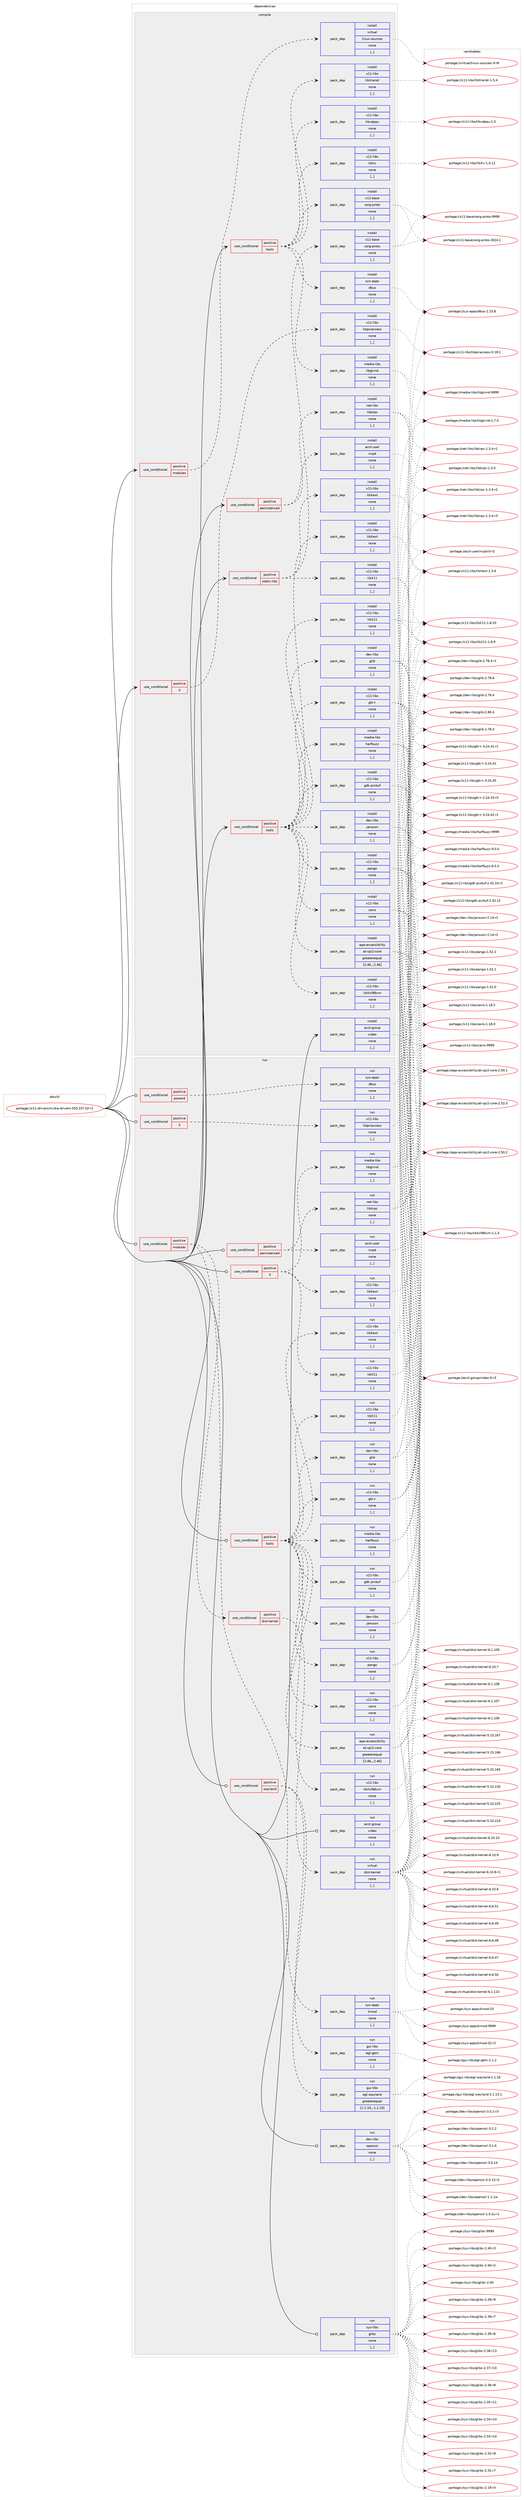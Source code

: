 digraph prolog {

# *************
# Graph options
# *************

newrank=true;
concentrate=true;
compound=true;
graph [rankdir=LR,fontname=Helvetica,fontsize=10,ranksep=1.5];#, ranksep=2.5, nodesep=0.2];
edge  [arrowhead=vee];
node  [fontname=Helvetica,fontsize=10];

# **********
# The ebuild
# **********

subgraph cluster_leftcol {
color=gray;
label=<<i>ebuild</i>>;
id [label="portage://x11-drivers/nvidia-drivers-550.107.02-r1", color=red, width=4, href="../x11-drivers/nvidia-drivers-550.107.02-r1.svg"];
}

# ****************
# The dependencies
# ****************

subgraph cluster_midcol {
color=gray;
label=<<i>dependencies</i>>;
subgraph cluster_compile {
fillcolor="#eeeeee";
style=filled;
label=<<i>compile</i>>;
subgraph cond256005 {
dependency968261 [label=<<TABLE BORDER="0" CELLBORDER="1" CELLSPACING="0" CELLPADDING="4"><TR><TD ROWSPAN="3" CELLPADDING="10">use_conditional</TD></TR><TR><TD>positive</TD></TR><TR><TD>X</TD></TR></TABLE>>, shape=none, color=red];
subgraph pack705137 {
dependency968262 [label=<<TABLE BORDER="0" CELLBORDER="1" CELLSPACING="0" CELLPADDING="4" WIDTH="220"><TR><TD ROWSPAN="6" CELLPADDING="30">pack_dep</TD></TR><TR><TD WIDTH="110">install</TD></TR><TR><TD>x11-libs</TD></TR><TR><TD>libpciaccess</TD></TR><TR><TD>none</TD></TR><TR><TD>[,,]</TD></TR></TABLE>>, shape=none, color=blue];
}
dependency968261:e -> dependency968262:w [weight=20,style="dashed",arrowhead="vee"];
}
id:e -> dependency968261:w [weight=20,style="solid",arrowhead="vee"];
subgraph cond256006 {
dependency968263 [label=<<TABLE BORDER="0" CELLBORDER="1" CELLSPACING="0" CELLPADDING="4"><TR><TD ROWSPAN="3" CELLPADDING="10">use_conditional</TD></TR><TR><TD>positive</TD></TR><TR><TD>modules</TD></TR></TABLE>>, shape=none, color=red];
subgraph pack705138 {
dependency968264 [label=<<TABLE BORDER="0" CELLBORDER="1" CELLSPACING="0" CELLPADDING="4" WIDTH="220"><TR><TD ROWSPAN="6" CELLPADDING="30">pack_dep</TD></TR><TR><TD WIDTH="110">install</TD></TR><TR><TD>virtual</TD></TR><TR><TD>linux-sources</TD></TR><TR><TD>none</TD></TR><TR><TD>[,,]</TD></TR></TABLE>>, shape=none, color=blue];
}
dependency968263:e -> dependency968264:w [weight=20,style="dashed",arrowhead="vee"];
}
id:e -> dependency968263:w [weight=20,style="solid",arrowhead="vee"];
subgraph cond256007 {
dependency968265 [label=<<TABLE BORDER="0" CELLBORDER="1" CELLSPACING="0" CELLPADDING="4"><TR><TD ROWSPAN="3" CELLPADDING="10">use_conditional</TD></TR><TR><TD>positive</TD></TR><TR><TD>persistenced</TD></TR></TABLE>>, shape=none, color=red];
subgraph pack705139 {
dependency968266 [label=<<TABLE BORDER="0" CELLBORDER="1" CELLSPACING="0" CELLPADDING="4" WIDTH="220"><TR><TD ROWSPAN="6" CELLPADDING="30">pack_dep</TD></TR><TR><TD WIDTH="110">install</TD></TR><TR><TD>acct-user</TD></TR><TR><TD>nvpd</TD></TR><TR><TD>none</TD></TR><TR><TD>[,,]</TD></TR></TABLE>>, shape=none, color=blue];
}
dependency968265:e -> dependency968266:w [weight=20,style="dashed",arrowhead="vee"];
subgraph pack705140 {
dependency968267 [label=<<TABLE BORDER="0" CELLBORDER="1" CELLSPACING="0" CELLPADDING="4" WIDTH="220"><TR><TD ROWSPAN="6" CELLPADDING="30">pack_dep</TD></TR><TR><TD WIDTH="110">install</TD></TR><TR><TD>net-libs</TD></TR><TR><TD>libtirpc</TD></TR><TR><TD>none</TD></TR><TR><TD>[,,]</TD></TR></TABLE>>, shape=none, color=blue];
}
dependency968265:e -> dependency968267:w [weight=20,style="dashed",arrowhead="vee"];
}
id:e -> dependency968265:w [weight=20,style="solid",arrowhead="vee"];
subgraph cond256008 {
dependency968268 [label=<<TABLE BORDER="0" CELLBORDER="1" CELLSPACING="0" CELLPADDING="4"><TR><TD ROWSPAN="3" CELLPADDING="10">use_conditional</TD></TR><TR><TD>positive</TD></TR><TR><TD>static-libs</TD></TR></TABLE>>, shape=none, color=red];
subgraph pack705141 {
dependency968269 [label=<<TABLE BORDER="0" CELLBORDER="1" CELLSPACING="0" CELLPADDING="4" WIDTH="220"><TR><TD ROWSPAN="6" CELLPADDING="30">pack_dep</TD></TR><TR><TD WIDTH="110">install</TD></TR><TR><TD>x11-base</TD></TR><TR><TD>xorg-proto</TD></TR><TR><TD>none</TD></TR><TR><TD>[,,]</TD></TR></TABLE>>, shape=none, color=blue];
}
dependency968268:e -> dependency968269:w [weight=20,style="dashed",arrowhead="vee"];
subgraph pack705142 {
dependency968270 [label=<<TABLE BORDER="0" CELLBORDER="1" CELLSPACING="0" CELLPADDING="4" WIDTH="220"><TR><TD ROWSPAN="6" CELLPADDING="30">pack_dep</TD></TR><TR><TD WIDTH="110">install</TD></TR><TR><TD>x11-libs</TD></TR><TR><TD>libX11</TD></TR><TR><TD>none</TD></TR><TR><TD>[,,]</TD></TR></TABLE>>, shape=none, color=blue];
}
dependency968268:e -> dependency968270:w [weight=20,style="dashed",arrowhead="vee"];
subgraph pack705143 {
dependency968271 [label=<<TABLE BORDER="0" CELLBORDER="1" CELLSPACING="0" CELLPADDING="4" WIDTH="220"><TR><TD ROWSPAN="6" CELLPADDING="30">pack_dep</TD></TR><TR><TD WIDTH="110">install</TD></TR><TR><TD>x11-libs</TD></TR><TR><TD>libXext</TD></TR><TR><TD>none</TD></TR><TR><TD>[,,]</TD></TR></TABLE>>, shape=none, color=blue];
}
dependency968268:e -> dependency968271:w [weight=20,style="dashed",arrowhead="vee"];
}
id:e -> dependency968268:w [weight=20,style="solid",arrowhead="vee"];
subgraph cond256009 {
dependency968272 [label=<<TABLE BORDER="0" CELLBORDER="1" CELLSPACING="0" CELLPADDING="4"><TR><TD ROWSPAN="3" CELLPADDING="10">use_conditional</TD></TR><TR><TD>positive</TD></TR><TR><TD>tools</TD></TR></TABLE>>, shape=none, color=red];
subgraph pack705144 {
dependency968273 [label=<<TABLE BORDER="0" CELLBORDER="1" CELLSPACING="0" CELLPADDING="4" WIDTH="220"><TR><TD ROWSPAN="6" CELLPADDING="30">pack_dep</TD></TR><TR><TD WIDTH="110">install</TD></TR><TR><TD>app-accessibility</TD></TR><TR><TD>at-spi2-core</TD></TR><TR><TD>greaterequal</TD></TR><TR><TD>[2.46,,,2.46]</TD></TR></TABLE>>, shape=none, color=blue];
}
dependency968272:e -> dependency968273:w [weight=20,style="dashed",arrowhead="vee"];
subgraph pack705145 {
dependency968274 [label=<<TABLE BORDER="0" CELLBORDER="1" CELLSPACING="0" CELLPADDING="4" WIDTH="220"><TR><TD ROWSPAN="6" CELLPADDING="30">pack_dep</TD></TR><TR><TD WIDTH="110">install</TD></TR><TR><TD>dev-libs</TD></TR><TR><TD>glib</TD></TR><TR><TD>none</TD></TR><TR><TD>[,,]</TD></TR></TABLE>>, shape=none, color=blue];
}
dependency968272:e -> dependency968274:w [weight=20,style="dashed",arrowhead="vee"];
subgraph pack705146 {
dependency968275 [label=<<TABLE BORDER="0" CELLBORDER="1" CELLSPACING="0" CELLPADDING="4" WIDTH="220"><TR><TD ROWSPAN="6" CELLPADDING="30">pack_dep</TD></TR><TR><TD WIDTH="110">install</TD></TR><TR><TD>dev-libs</TD></TR><TR><TD>jansson</TD></TR><TR><TD>none</TD></TR><TR><TD>[,,]</TD></TR></TABLE>>, shape=none, color=blue];
}
dependency968272:e -> dependency968275:w [weight=20,style="dashed",arrowhead="vee"];
subgraph pack705147 {
dependency968276 [label=<<TABLE BORDER="0" CELLBORDER="1" CELLSPACING="0" CELLPADDING="4" WIDTH="220"><TR><TD ROWSPAN="6" CELLPADDING="30">pack_dep</TD></TR><TR><TD WIDTH="110">install</TD></TR><TR><TD>media-libs</TD></TR><TR><TD>harfbuzz</TD></TR><TR><TD>none</TD></TR><TR><TD>[,,]</TD></TR></TABLE>>, shape=none, color=blue];
}
dependency968272:e -> dependency968276:w [weight=20,style="dashed",arrowhead="vee"];
subgraph pack705148 {
dependency968277 [label=<<TABLE BORDER="0" CELLBORDER="1" CELLSPACING="0" CELLPADDING="4" WIDTH="220"><TR><TD ROWSPAN="6" CELLPADDING="30">pack_dep</TD></TR><TR><TD WIDTH="110">install</TD></TR><TR><TD>x11-libs</TD></TR><TR><TD>cairo</TD></TR><TR><TD>none</TD></TR><TR><TD>[,,]</TD></TR></TABLE>>, shape=none, color=blue];
}
dependency968272:e -> dependency968277:w [weight=20,style="dashed",arrowhead="vee"];
subgraph pack705149 {
dependency968278 [label=<<TABLE BORDER="0" CELLBORDER="1" CELLSPACING="0" CELLPADDING="4" WIDTH="220"><TR><TD ROWSPAN="6" CELLPADDING="30">pack_dep</TD></TR><TR><TD WIDTH="110">install</TD></TR><TR><TD>x11-libs</TD></TR><TR><TD>gdk-pixbuf</TD></TR><TR><TD>none</TD></TR><TR><TD>[,,]</TD></TR></TABLE>>, shape=none, color=blue];
}
dependency968272:e -> dependency968278:w [weight=20,style="dashed",arrowhead="vee"];
subgraph pack705150 {
dependency968279 [label=<<TABLE BORDER="0" CELLBORDER="1" CELLSPACING="0" CELLPADDING="4" WIDTH="220"><TR><TD ROWSPAN="6" CELLPADDING="30">pack_dep</TD></TR><TR><TD WIDTH="110">install</TD></TR><TR><TD>x11-libs</TD></TR><TR><TD>gtk+</TD></TR><TR><TD>none</TD></TR><TR><TD>[,,]</TD></TR></TABLE>>, shape=none, color=blue];
}
dependency968272:e -> dependency968279:w [weight=20,style="dashed",arrowhead="vee"];
subgraph pack705151 {
dependency968280 [label=<<TABLE BORDER="0" CELLBORDER="1" CELLSPACING="0" CELLPADDING="4" WIDTH="220"><TR><TD ROWSPAN="6" CELLPADDING="30">pack_dep</TD></TR><TR><TD WIDTH="110">install</TD></TR><TR><TD>x11-libs</TD></TR><TR><TD>libX11</TD></TR><TR><TD>none</TD></TR><TR><TD>[,,]</TD></TR></TABLE>>, shape=none, color=blue];
}
dependency968272:e -> dependency968280:w [weight=20,style="dashed",arrowhead="vee"];
subgraph pack705152 {
dependency968281 [label=<<TABLE BORDER="0" CELLBORDER="1" CELLSPACING="0" CELLPADDING="4" WIDTH="220"><TR><TD ROWSPAN="6" CELLPADDING="30">pack_dep</TD></TR><TR><TD WIDTH="110">install</TD></TR><TR><TD>x11-libs</TD></TR><TR><TD>libXext</TD></TR><TR><TD>none</TD></TR><TR><TD>[,,]</TD></TR></TABLE>>, shape=none, color=blue];
}
dependency968272:e -> dependency968281:w [weight=20,style="dashed",arrowhead="vee"];
subgraph pack705153 {
dependency968282 [label=<<TABLE BORDER="0" CELLBORDER="1" CELLSPACING="0" CELLPADDING="4" WIDTH="220"><TR><TD ROWSPAN="6" CELLPADDING="30">pack_dep</TD></TR><TR><TD WIDTH="110">install</TD></TR><TR><TD>x11-libs</TD></TR><TR><TD>libXxf86vm</TD></TR><TR><TD>none</TD></TR><TR><TD>[,,]</TD></TR></TABLE>>, shape=none, color=blue];
}
dependency968272:e -> dependency968282:w [weight=20,style="dashed",arrowhead="vee"];
subgraph pack705154 {
dependency968283 [label=<<TABLE BORDER="0" CELLBORDER="1" CELLSPACING="0" CELLPADDING="4" WIDTH="220"><TR><TD ROWSPAN="6" CELLPADDING="30">pack_dep</TD></TR><TR><TD WIDTH="110">install</TD></TR><TR><TD>x11-libs</TD></TR><TR><TD>pango</TD></TR><TR><TD>none</TD></TR><TR><TD>[,,]</TD></TR></TABLE>>, shape=none, color=blue];
}
dependency968272:e -> dependency968283:w [weight=20,style="dashed",arrowhead="vee"];
}
id:e -> dependency968272:w [weight=20,style="solid",arrowhead="vee"];
subgraph cond256010 {
dependency968284 [label=<<TABLE BORDER="0" CELLBORDER="1" CELLSPACING="0" CELLPADDING="4"><TR><TD ROWSPAN="3" CELLPADDING="10">use_conditional</TD></TR><TR><TD>positive</TD></TR><TR><TD>tools</TD></TR></TABLE>>, shape=none, color=red];
subgraph pack705155 {
dependency968285 [label=<<TABLE BORDER="0" CELLBORDER="1" CELLSPACING="0" CELLPADDING="4" WIDTH="220"><TR><TD ROWSPAN="6" CELLPADDING="30">pack_dep</TD></TR><TR><TD WIDTH="110">install</TD></TR><TR><TD>media-libs</TD></TR><TR><TD>libglvnd</TD></TR><TR><TD>none</TD></TR><TR><TD>[,,]</TD></TR></TABLE>>, shape=none, color=blue];
}
dependency968284:e -> dependency968285:w [weight=20,style="dashed",arrowhead="vee"];
subgraph pack705156 {
dependency968286 [label=<<TABLE BORDER="0" CELLBORDER="1" CELLSPACING="0" CELLPADDING="4" WIDTH="220"><TR><TD ROWSPAN="6" CELLPADDING="30">pack_dep</TD></TR><TR><TD WIDTH="110">install</TD></TR><TR><TD>sys-apps</TD></TR><TR><TD>dbus</TD></TR><TR><TD>none</TD></TR><TR><TD>[,,]</TD></TR></TABLE>>, shape=none, color=blue];
}
dependency968284:e -> dependency968286:w [weight=20,style="dashed",arrowhead="vee"];
subgraph pack705157 {
dependency968287 [label=<<TABLE BORDER="0" CELLBORDER="1" CELLSPACING="0" CELLPADDING="4" WIDTH="220"><TR><TD ROWSPAN="6" CELLPADDING="30">pack_dep</TD></TR><TR><TD WIDTH="110">install</TD></TR><TR><TD>x11-base</TD></TR><TR><TD>xorg-proto</TD></TR><TR><TD>none</TD></TR><TR><TD>[,,]</TD></TR></TABLE>>, shape=none, color=blue];
}
dependency968284:e -> dependency968287:w [weight=20,style="dashed",arrowhead="vee"];
subgraph pack705158 {
dependency968288 [label=<<TABLE BORDER="0" CELLBORDER="1" CELLSPACING="0" CELLPADDING="4" WIDTH="220"><TR><TD ROWSPAN="6" CELLPADDING="30">pack_dep</TD></TR><TR><TD WIDTH="110">install</TD></TR><TR><TD>x11-libs</TD></TR><TR><TD>libXrandr</TD></TR><TR><TD>none</TD></TR><TR><TD>[,,]</TD></TR></TABLE>>, shape=none, color=blue];
}
dependency968284:e -> dependency968288:w [weight=20,style="dashed",arrowhead="vee"];
subgraph pack705159 {
dependency968289 [label=<<TABLE BORDER="0" CELLBORDER="1" CELLSPACING="0" CELLPADDING="4" WIDTH="220"><TR><TD ROWSPAN="6" CELLPADDING="30">pack_dep</TD></TR><TR><TD WIDTH="110">install</TD></TR><TR><TD>x11-libs</TD></TR><TR><TD>libXv</TD></TR><TR><TD>none</TD></TR><TR><TD>[,,]</TD></TR></TABLE>>, shape=none, color=blue];
}
dependency968284:e -> dependency968289:w [weight=20,style="dashed",arrowhead="vee"];
subgraph pack705160 {
dependency968290 [label=<<TABLE BORDER="0" CELLBORDER="1" CELLSPACING="0" CELLPADDING="4" WIDTH="220"><TR><TD ROWSPAN="6" CELLPADDING="30">pack_dep</TD></TR><TR><TD WIDTH="110">install</TD></TR><TR><TD>x11-libs</TD></TR><TR><TD>libvdpau</TD></TR><TR><TD>none</TD></TR><TR><TD>[,,]</TD></TR></TABLE>>, shape=none, color=blue];
}
dependency968284:e -> dependency968290:w [weight=20,style="dashed",arrowhead="vee"];
}
id:e -> dependency968284:w [weight=20,style="solid",arrowhead="vee"];
subgraph pack705161 {
dependency968291 [label=<<TABLE BORDER="0" CELLBORDER="1" CELLSPACING="0" CELLPADDING="4" WIDTH="220"><TR><TD ROWSPAN="6" CELLPADDING="30">pack_dep</TD></TR><TR><TD WIDTH="110">install</TD></TR><TR><TD>acct-group</TD></TR><TR><TD>video</TD></TR><TR><TD>none</TD></TR><TR><TD>[,,]</TD></TR></TABLE>>, shape=none, color=blue];
}
id:e -> dependency968291:w [weight=20,style="solid",arrowhead="vee"];
}
subgraph cluster_compileandrun {
fillcolor="#eeeeee";
style=filled;
label=<<i>compile and run</i>>;
}
subgraph cluster_run {
fillcolor="#eeeeee";
style=filled;
label=<<i>run</i>>;
subgraph cond256011 {
dependency968292 [label=<<TABLE BORDER="0" CELLBORDER="1" CELLSPACING="0" CELLPADDING="4"><TR><TD ROWSPAN="3" CELLPADDING="10">use_conditional</TD></TR><TR><TD>positive</TD></TR><TR><TD>X</TD></TR></TABLE>>, shape=none, color=red];
subgraph pack705162 {
dependency968293 [label=<<TABLE BORDER="0" CELLBORDER="1" CELLSPACING="0" CELLPADDING="4" WIDTH="220"><TR><TD ROWSPAN="6" CELLPADDING="30">pack_dep</TD></TR><TR><TD WIDTH="110">run</TD></TR><TR><TD>media-libs</TD></TR><TR><TD>libglvnd</TD></TR><TR><TD>none</TD></TR><TR><TD>[,,]</TD></TR></TABLE>>, shape=none, color=blue];
}
dependency968292:e -> dependency968293:w [weight=20,style="dashed",arrowhead="vee"];
subgraph pack705163 {
dependency968294 [label=<<TABLE BORDER="0" CELLBORDER="1" CELLSPACING="0" CELLPADDING="4" WIDTH="220"><TR><TD ROWSPAN="6" CELLPADDING="30">pack_dep</TD></TR><TR><TD WIDTH="110">run</TD></TR><TR><TD>x11-libs</TD></TR><TR><TD>libX11</TD></TR><TR><TD>none</TD></TR><TR><TD>[,,]</TD></TR></TABLE>>, shape=none, color=blue];
}
dependency968292:e -> dependency968294:w [weight=20,style="dashed",arrowhead="vee"];
subgraph pack705164 {
dependency968295 [label=<<TABLE BORDER="0" CELLBORDER="1" CELLSPACING="0" CELLPADDING="4" WIDTH="220"><TR><TD ROWSPAN="6" CELLPADDING="30">pack_dep</TD></TR><TR><TD WIDTH="110">run</TD></TR><TR><TD>x11-libs</TD></TR><TR><TD>libXext</TD></TR><TR><TD>none</TD></TR><TR><TD>[,,]</TD></TR></TABLE>>, shape=none, color=blue];
}
dependency968292:e -> dependency968295:w [weight=20,style="dashed",arrowhead="vee"];
}
id:e -> dependency968292:w [weight=20,style="solid",arrowhead="odot"];
subgraph cond256012 {
dependency968296 [label=<<TABLE BORDER="0" CELLBORDER="1" CELLSPACING="0" CELLPADDING="4"><TR><TD ROWSPAN="3" CELLPADDING="10">use_conditional</TD></TR><TR><TD>positive</TD></TR><TR><TD>X</TD></TR></TABLE>>, shape=none, color=red];
subgraph pack705165 {
dependency968297 [label=<<TABLE BORDER="0" CELLBORDER="1" CELLSPACING="0" CELLPADDING="4" WIDTH="220"><TR><TD ROWSPAN="6" CELLPADDING="30">pack_dep</TD></TR><TR><TD WIDTH="110">run</TD></TR><TR><TD>x11-libs</TD></TR><TR><TD>libpciaccess</TD></TR><TR><TD>none</TD></TR><TR><TD>[,,]</TD></TR></TABLE>>, shape=none, color=blue];
}
dependency968296:e -> dependency968297:w [weight=20,style="dashed",arrowhead="vee"];
}
id:e -> dependency968296:w [weight=20,style="solid",arrowhead="odot"];
subgraph cond256013 {
dependency968298 [label=<<TABLE BORDER="0" CELLBORDER="1" CELLSPACING="0" CELLPADDING="4"><TR><TD ROWSPAN="3" CELLPADDING="10">use_conditional</TD></TR><TR><TD>positive</TD></TR><TR><TD>modules</TD></TR></TABLE>>, shape=none, color=red];
subgraph pack705166 {
dependency968299 [label=<<TABLE BORDER="0" CELLBORDER="1" CELLSPACING="0" CELLPADDING="4" WIDTH="220"><TR><TD ROWSPAN="6" CELLPADDING="30">pack_dep</TD></TR><TR><TD WIDTH="110">run</TD></TR><TR><TD>sys-apps</TD></TR><TR><TD>kmod</TD></TR><TR><TD>none</TD></TR><TR><TD>[,,]</TD></TR></TABLE>>, shape=none, color=blue];
}
dependency968298:e -> dependency968299:w [weight=20,style="dashed",arrowhead="vee"];
subgraph cond256014 {
dependency968300 [label=<<TABLE BORDER="0" CELLBORDER="1" CELLSPACING="0" CELLPADDING="4"><TR><TD ROWSPAN="3" CELLPADDING="10">use_conditional</TD></TR><TR><TD>positive</TD></TR><TR><TD>dist-kernel</TD></TR></TABLE>>, shape=none, color=red];
subgraph pack705167 {
dependency968301 [label=<<TABLE BORDER="0" CELLBORDER="1" CELLSPACING="0" CELLPADDING="4" WIDTH="220"><TR><TD ROWSPAN="6" CELLPADDING="30">pack_dep</TD></TR><TR><TD WIDTH="110">run</TD></TR><TR><TD>virtual</TD></TR><TR><TD>dist-kernel</TD></TR><TR><TD>none</TD></TR><TR><TD>[,,]</TD></TR></TABLE>>, shape=none, color=blue];
}
dependency968300:e -> dependency968301:w [weight=20,style="dashed",arrowhead="vee"];
}
dependency968298:e -> dependency968300:w [weight=20,style="dashed",arrowhead="vee"];
}
id:e -> dependency968298:w [weight=20,style="solid",arrowhead="odot"];
subgraph cond256015 {
dependency968302 [label=<<TABLE BORDER="0" CELLBORDER="1" CELLSPACING="0" CELLPADDING="4"><TR><TD ROWSPAN="3" CELLPADDING="10">use_conditional</TD></TR><TR><TD>positive</TD></TR><TR><TD>persistenced</TD></TR></TABLE>>, shape=none, color=red];
subgraph pack705168 {
dependency968303 [label=<<TABLE BORDER="0" CELLBORDER="1" CELLSPACING="0" CELLPADDING="4" WIDTH="220"><TR><TD ROWSPAN="6" CELLPADDING="30">pack_dep</TD></TR><TR><TD WIDTH="110">run</TD></TR><TR><TD>acct-user</TD></TR><TR><TD>nvpd</TD></TR><TR><TD>none</TD></TR><TR><TD>[,,]</TD></TR></TABLE>>, shape=none, color=blue];
}
dependency968302:e -> dependency968303:w [weight=20,style="dashed",arrowhead="vee"];
subgraph pack705169 {
dependency968304 [label=<<TABLE BORDER="0" CELLBORDER="1" CELLSPACING="0" CELLPADDING="4" WIDTH="220"><TR><TD ROWSPAN="6" CELLPADDING="30">pack_dep</TD></TR><TR><TD WIDTH="110">run</TD></TR><TR><TD>net-libs</TD></TR><TR><TD>libtirpc</TD></TR><TR><TD>none</TD></TR><TR><TD>[,,]</TD></TR></TABLE>>, shape=none, color=blue];
}
dependency968302:e -> dependency968304:w [weight=20,style="dashed",arrowhead="vee"];
}
id:e -> dependency968302:w [weight=20,style="solid",arrowhead="odot"];
subgraph cond256016 {
dependency968305 [label=<<TABLE BORDER="0" CELLBORDER="1" CELLSPACING="0" CELLPADDING="4"><TR><TD ROWSPAN="3" CELLPADDING="10">use_conditional</TD></TR><TR><TD>positive</TD></TR><TR><TD>powerd</TD></TR></TABLE>>, shape=none, color=red];
subgraph pack705170 {
dependency968306 [label=<<TABLE BORDER="0" CELLBORDER="1" CELLSPACING="0" CELLPADDING="4" WIDTH="220"><TR><TD ROWSPAN="6" CELLPADDING="30">pack_dep</TD></TR><TR><TD WIDTH="110">run</TD></TR><TR><TD>sys-apps</TD></TR><TR><TD>dbus</TD></TR><TR><TD>none</TD></TR><TR><TD>[,,]</TD></TR></TABLE>>, shape=none, color=blue];
}
dependency968305:e -> dependency968306:w [weight=20,style="dashed",arrowhead="vee"];
}
id:e -> dependency968305:w [weight=20,style="solid",arrowhead="odot"];
subgraph cond256017 {
dependency968307 [label=<<TABLE BORDER="0" CELLBORDER="1" CELLSPACING="0" CELLPADDING="4"><TR><TD ROWSPAN="3" CELLPADDING="10">use_conditional</TD></TR><TR><TD>positive</TD></TR><TR><TD>tools</TD></TR></TABLE>>, shape=none, color=red];
subgraph pack705171 {
dependency968308 [label=<<TABLE BORDER="0" CELLBORDER="1" CELLSPACING="0" CELLPADDING="4" WIDTH="220"><TR><TD ROWSPAN="6" CELLPADDING="30">pack_dep</TD></TR><TR><TD WIDTH="110">run</TD></TR><TR><TD>app-accessibility</TD></TR><TR><TD>at-spi2-core</TD></TR><TR><TD>greaterequal</TD></TR><TR><TD>[2.46,,,2.46]</TD></TR></TABLE>>, shape=none, color=blue];
}
dependency968307:e -> dependency968308:w [weight=20,style="dashed",arrowhead="vee"];
subgraph pack705172 {
dependency968309 [label=<<TABLE BORDER="0" CELLBORDER="1" CELLSPACING="0" CELLPADDING="4" WIDTH="220"><TR><TD ROWSPAN="6" CELLPADDING="30">pack_dep</TD></TR><TR><TD WIDTH="110">run</TD></TR><TR><TD>dev-libs</TD></TR><TR><TD>glib</TD></TR><TR><TD>none</TD></TR><TR><TD>[,,]</TD></TR></TABLE>>, shape=none, color=blue];
}
dependency968307:e -> dependency968309:w [weight=20,style="dashed",arrowhead="vee"];
subgraph pack705173 {
dependency968310 [label=<<TABLE BORDER="0" CELLBORDER="1" CELLSPACING="0" CELLPADDING="4" WIDTH="220"><TR><TD ROWSPAN="6" CELLPADDING="30">pack_dep</TD></TR><TR><TD WIDTH="110">run</TD></TR><TR><TD>dev-libs</TD></TR><TR><TD>jansson</TD></TR><TR><TD>none</TD></TR><TR><TD>[,,]</TD></TR></TABLE>>, shape=none, color=blue];
}
dependency968307:e -> dependency968310:w [weight=20,style="dashed",arrowhead="vee"];
subgraph pack705174 {
dependency968311 [label=<<TABLE BORDER="0" CELLBORDER="1" CELLSPACING="0" CELLPADDING="4" WIDTH="220"><TR><TD ROWSPAN="6" CELLPADDING="30">pack_dep</TD></TR><TR><TD WIDTH="110">run</TD></TR><TR><TD>media-libs</TD></TR><TR><TD>harfbuzz</TD></TR><TR><TD>none</TD></TR><TR><TD>[,,]</TD></TR></TABLE>>, shape=none, color=blue];
}
dependency968307:e -> dependency968311:w [weight=20,style="dashed",arrowhead="vee"];
subgraph pack705175 {
dependency968312 [label=<<TABLE BORDER="0" CELLBORDER="1" CELLSPACING="0" CELLPADDING="4" WIDTH="220"><TR><TD ROWSPAN="6" CELLPADDING="30">pack_dep</TD></TR><TR><TD WIDTH="110">run</TD></TR><TR><TD>x11-libs</TD></TR><TR><TD>cairo</TD></TR><TR><TD>none</TD></TR><TR><TD>[,,]</TD></TR></TABLE>>, shape=none, color=blue];
}
dependency968307:e -> dependency968312:w [weight=20,style="dashed",arrowhead="vee"];
subgraph pack705176 {
dependency968313 [label=<<TABLE BORDER="0" CELLBORDER="1" CELLSPACING="0" CELLPADDING="4" WIDTH="220"><TR><TD ROWSPAN="6" CELLPADDING="30">pack_dep</TD></TR><TR><TD WIDTH="110">run</TD></TR><TR><TD>x11-libs</TD></TR><TR><TD>gdk-pixbuf</TD></TR><TR><TD>none</TD></TR><TR><TD>[,,]</TD></TR></TABLE>>, shape=none, color=blue];
}
dependency968307:e -> dependency968313:w [weight=20,style="dashed",arrowhead="vee"];
subgraph pack705177 {
dependency968314 [label=<<TABLE BORDER="0" CELLBORDER="1" CELLSPACING="0" CELLPADDING="4" WIDTH="220"><TR><TD ROWSPAN="6" CELLPADDING="30">pack_dep</TD></TR><TR><TD WIDTH="110">run</TD></TR><TR><TD>x11-libs</TD></TR><TR><TD>gtk+</TD></TR><TR><TD>none</TD></TR><TR><TD>[,,]</TD></TR></TABLE>>, shape=none, color=blue];
}
dependency968307:e -> dependency968314:w [weight=20,style="dashed",arrowhead="vee"];
subgraph pack705178 {
dependency968315 [label=<<TABLE BORDER="0" CELLBORDER="1" CELLSPACING="0" CELLPADDING="4" WIDTH="220"><TR><TD ROWSPAN="6" CELLPADDING="30">pack_dep</TD></TR><TR><TD WIDTH="110">run</TD></TR><TR><TD>x11-libs</TD></TR><TR><TD>libX11</TD></TR><TR><TD>none</TD></TR><TR><TD>[,,]</TD></TR></TABLE>>, shape=none, color=blue];
}
dependency968307:e -> dependency968315:w [weight=20,style="dashed",arrowhead="vee"];
subgraph pack705179 {
dependency968316 [label=<<TABLE BORDER="0" CELLBORDER="1" CELLSPACING="0" CELLPADDING="4" WIDTH="220"><TR><TD ROWSPAN="6" CELLPADDING="30">pack_dep</TD></TR><TR><TD WIDTH="110">run</TD></TR><TR><TD>x11-libs</TD></TR><TR><TD>libXext</TD></TR><TR><TD>none</TD></TR><TR><TD>[,,]</TD></TR></TABLE>>, shape=none, color=blue];
}
dependency968307:e -> dependency968316:w [weight=20,style="dashed",arrowhead="vee"];
subgraph pack705180 {
dependency968317 [label=<<TABLE BORDER="0" CELLBORDER="1" CELLSPACING="0" CELLPADDING="4" WIDTH="220"><TR><TD ROWSPAN="6" CELLPADDING="30">pack_dep</TD></TR><TR><TD WIDTH="110">run</TD></TR><TR><TD>x11-libs</TD></TR><TR><TD>libXxf86vm</TD></TR><TR><TD>none</TD></TR><TR><TD>[,,]</TD></TR></TABLE>>, shape=none, color=blue];
}
dependency968307:e -> dependency968317:w [weight=20,style="dashed",arrowhead="vee"];
subgraph pack705181 {
dependency968318 [label=<<TABLE BORDER="0" CELLBORDER="1" CELLSPACING="0" CELLPADDING="4" WIDTH="220"><TR><TD ROWSPAN="6" CELLPADDING="30">pack_dep</TD></TR><TR><TD WIDTH="110">run</TD></TR><TR><TD>x11-libs</TD></TR><TR><TD>pango</TD></TR><TR><TD>none</TD></TR><TR><TD>[,,]</TD></TR></TABLE>>, shape=none, color=blue];
}
dependency968307:e -> dependency968318:w [weight=20,style="dashed",arrowhead="vee"];
}
id:e -> dependency968307:w [weight=20,style="solid",arrowhead="odot"];
subgraph cond256018 {
dependency968319 [label=<<TABLE BORDER="0" CELLBORDER="1" CELLSPACING="0" CELLPADDING="4"><TR><TD ROWSPAN="3" CELLPADDING="10">use_conditional</TD></TR><TR><TD>positive</TD></TR><TR><TD>wayland</TD></TR></TABLE>>, shape=none, color=red];
subgraph pack705182 {
dependency968320 [label=<<TABLE BORDER="0" CELLBORDER="1" CELLSPACING="0" CELLPADDING="4" WIDTH="220"><TR><TD ROWSPAN="6" CELLPADDING="30">pack_dep</TD></TR><TR><TD WIDTH="110">run</TD></TR><TR><TD>gui-libs</TD></TR><TR><TD>egl-gbm</TD></TR><TR><TD>none</TD></TR><TR><TD>[,,]</TD></TR></TABLE>>, shape=none, color=blue];
}
dependency968319:e -> dependency968320:w [weight=20,style="dashed",arrowhead="vee"];
subgraph pack705183 {
dependency968321 [label=<<TABLE BORDER="0" CELLBORDER="1" CELLSPACING="0" CELLPADDING="4" WIDTH="220"><TR><TD ROWSPAN="6" CELLPADDING="30">pack_dep</TD></TR><TR><TD WIDTH="110">run</TD></TR><TR><TD>gui-libs</TD></TR><TR><TD>egl-wayland</TD></TR><TR><TD>greaterequal</TD></TR><TR><TD>[1.1.10,,,1.1.10]</TD></TR></TABLE>>, shape=none, color=blue];
}
dependency968319:e -> dependency968321:w [weight=20,style="dashed",arrowhead="vee"];
}
id:e -> dependency968319:w [weight=20,style="solid",arrowhead="odot"];
subgraph pack705184 {
dependency968322 [label=<<TABLE BORDER="0" CELLBORDER="1" CELLSPACING="0" CELLPADDING="4" WIDTH="220"><TR><TD ROWSPAN="6" CELLPADDING="30">pack_dep</TD></TR><TR><TD WIDTH="110">run</TD></TR><TR><TD>acct-group</TD></TR><TR><TD>video</TD></TR><TR><TD>none</TD></TR><TR><TD>[,,]</TD></TR></TABLE>>, shape=none, color=blue];
}
id:e -> dependency968322:w [weight=20,style="solid",arrowhead="odot"];
subgraph pack705185 {
dependency968323 [label=<<TABLE BORDER="0" CELLBORDER="1" CELLSPACING="0" CELLPADDING="4" WIDTH="220"><TR><TD ROWSPAN="6" CELLPADDING="30">pack_dep</TD></TR><TR><TD WIDTH="110">run</TD></TR><TR><TD>dev-libs</TD></TR><TR><TD>openssl</TD></TR><TR><TD>none</TD></TR><TR><TD>[,,]</TD></TR></TABLE>>, shape=none, color=blue];
}
id:e -> dependency968323:w [weight=20,style="solid",arrowhead="odot"];
subgraph pack705186 {
dependency968324 [label=<<TABLE BORDER="0" CELLBORDER="1" CELLSPACING="0" CELLPADDING="4" WIDTH="220"><TR><TD ROWSPAN="6" CELLPADDING="30">pack_dep</TD></TR><TR><TD WIDTH="110">run</TD></TR><TR><TD>sys-libs</TD></TR><TR><TD>glibc</TD></TR><TR><TD>none</TD></TR><TR><TD>[,,]</TD></TR></TABLE>>, shape=none, color=blue];
}
id:e -> dependency968324:w [weight=20,style="solid",arrowhead="odot"];
}
}

# **************
# The candidates
# **************

subgraph cluster_choices {
rank=same;
color=gray;
label=<<i>candidates</i>>;

subgraph choice705137 {
color=black;
nodesep=1;
choice1204949451081059811547108105981129910597999910111511545484649564649 [label="portage://x11-libs/libpciaccess-0.18.1", color=red, width=4,href="../x11-libs/libpciaccess-0.18.1.svg"];
dependency968262:e -> choice1204949451081059811547108105981129910597999910111511545484649564649:w [style=dotted,weight="100"];
}
subgraph choice705138 {
color=black;
nodesep=1;
choice1181051141161179710847108105110117120451151111171149910111545514511456 [label="portage://virtual/linux-sources-3-r8", color=red, width=4,href="../virtual/linux-sources-3-r8.svg"];
dependency968264:e -> choice1181051141161179710847108105110117120451151111171149910111545514511456:w [style=dotted,weight="100"];
}
subgraph choice705139 {
color=black;
nodesep=1;
choice979999116451171151011144711011811210045484511450 [label="portage://acct-user/nvpd-0-r2", color=red, width=4,href="../acct-user/nvpd-0-r2.svg"];
dependency968266:e -> choice979999116451171151011144711011811210045484511450:w [style=dotted,weight="100"];
}
subgraph choice705140 {
color=black;
nodesep=1;
choice1101011164510810598115471081059811610511411299454946514653 [label="portage://net-libs/libtirpc-1.3.5", color=red, width=4,href="../net-libs/libtirpc-1.3.5.svg"];
choice11010111645108105981154710810598116105114112994549465146524511451 [label="portage://net-libs/libtirpc-1.3.4-r3", color=red, width=4,href="../net-libs/libtirpc-1.3.4-r3.svg"];
choice11010111645108105981154710810598116105114112994549465146524511450 [label="portage://net-libs/libtirpc-1.3.4-r2", color=red, width=4,href="../net-libs/libtirpc-1.3.4-r2.svg"];
choice11010111645108105981154710810598116105114112994549465146524511449 [label="portage://net-libs/libtirpc-1.3.4-r1", color=red, width=4,href="../net-libs/libtirpc-1.3.4-r1.svg"];
dependency968267:e -> choice1101011164510810598115471081059811610511411299454946514653:w [style=dotted,weight="100"];
dependency968267:e -> choice11010111645108105981154710810598116105114112994549465146524511451:w [style=dotted,weight="100"];
dependency968267:e -> choice11010111645108105981154710810598116105114112994549465146524511450:w [style=dotted,weight="100"];
dependency968267:e -> choice11010111645108105981154710810598116105114112994549465146524511449:w [style=dotted,weight="100"];
}
subgraph choice705141 {
color=black;
nodesep=1;
choice120494945989711510147120111114103451121141111161114557575757 [label="portage://x11-base/xorg-proto-9999", color=red, width=4,href="../x11-base/xorg-proto-9999.svg"];
choice1204949459897115101471201111141034511211411111611145504850524649 [label="portage://x11-base/xorg-proto-2024.1", color=red, width=4,href="../x11-base/xorg-proto-2024.1.svg"];
dependency968269:e -> choice120494945989711510147120111114103451121141111161114557575757:w [style=dotted,weight="100"];
dependency968269:e -> choice1204949459897115101471201111141034511211411111611145504850524649:w [style=dotted,weight="100"];
}
subgraph choice705142 {
color=black;
nodesep=1;
choice12049494510810598115471081059888494945494656464948 [label="portage://x11-libs/libX11-1.8.10", color=red, width=4,href="../x11-libs/libX11-1.8.10.svg"];
choice120494945108105981154710810598884949454946564657 [label="portage://x11-libs/libX11-1.8.9", color=red, width=4,href="../x11-libs/libX11-1.8.9.svg"];
dependency968270:e -> choice12049494510810598115471081059888494945494656464948:w [style=dotted,weight="100"];
dependency968270:e -> choice120494945108105981154710810598884949454946564657:w [style=dotted,weight="100"];
}
subgraph choice705143 {
color=black;
nodesep=1;
choice12049494510810598115471081059888101120116454946514654 [label="portage://x11-libs/libXext-1.3.6", color=red, width=4,href="../x11-libs/libXext-1.3.6.svg"];
dependency968271:e -> choice12049494510810598115471081059888101120116454946514654:w [style=dotted,weight="100"];
}
subgraph choice705144 {
color=black;
nodesep=1;
choice97112112459799991011151151059810510810511612147971164511511210550459911111410145504653504648 [label="portage://app-accessibility/at-spi2-core-2.52.0", color=red, width=4,href="../app-accessibility/at-spi2-core-2.52.0.svg"];
choice97112112459799991011151151059810510810511612147971164511511210550459911111410145504653484650 [label="portage://app-accessibility/at-spi2-core-2.50.2", color=red, width=4,href="../app-accessibility/at-spi2-core-2.50.2.svg"];
choice97112112459799991011151151059810510810511612147971164511511210550459911111410145504653484649 [label="portage://app-accessibility/at-spi2-core-2.50.1", color=red, width=4,href="../app-accessibility/at-spi2-core-2.50.1.svg"];
dependency968273:e -> choice97112112459799991011151151059810510810511612147971164511511210550459911111410145504653504648:w [style=dotted,weight="100"];
dependency968273:e -> choice97112112459799991011151151059810510810511612147971164511511210550459911111410145504653484650:w [style=dotted,weight="100"];
dependency968273:e -> choice97112112459799991011151151059810510810511612147971164511511210550459911111410145504653484649:w [style=dotted,weight="100"];
}
subgraph choice705145 {
color=black;
nodesep=1;
choice1001011184510810598115471031081059845504656484652 [label="portage://dev-libs/glib-2.80.4", color=red, width=4,href="../dev-libs/glib-2.80.4.svg"];
choice1001011184510810598115471031081059845504655564654 [label="portage://dev-libs/glib-2.78.6", color=red, width=4,href="../dev-libs/glib-2.78.6.svg"];
choice10010111845108105981154710310810598455046555646524511449 [label="portage://dev-libs/glib-2.78.4-r1", color=red, width=4,href="../dev-libs/glib-2.78.4-r1.svg"];
choice1001011184510810598115471031081059845504655564651 [label="portage://dev-libs/glib-2.78.3", color=red, width=4,href="../dev-libs/glib-2.78.3.svg"];
choice1001011184510810598115471031081059845504655544652 [label="portage://dev-libs/glib-2.76.4", color=red, width=4,href="../dev-libs/glib-2.76.4.svg"];
dependency968274:e -> choice1001011184510810598115471031081059845504656484652:w [style=dotted,weight="100"];
dependency968274:e -> choice1001011184510810598115471031081059845504655564654:w [style=dotted,weight="100"];
dependency968274:e -> choice10010111845108105981154710310810598455046555646524511449:w [style=dotted,weight="100"];
dependency968274:e -> choice1001011184510810598115471031081059845504655564651:w [style=dotted,weight="100"];
dependency968274:e -> choice1001011184510810598115471031081059845504655544652:w [style=dotted,weight="100"];
}
subgraph choice705146 {
color=black;
nodesep=1;
choice1001011184510810598115471069711011511511111045504649524511450 [label="portage://dev-libs/jansson-2.14-r2", color=red, width=4,href="../dev-libs/jansson-2.14-r2.svg"];
choice1001011184510810598115471069711011511511111045504649524511449 [label="portage://dev-libs/jansson-2.14-r1", color=red, width=4,href="../dev-libs/jansson-2.14-r1.svg"];
dependency968275:e -> choice1001011184510810598115471069711011511511111045504649524511450:w [style=dotted,weight="100"];
dependency968275:e -> choice1001011184510810598115471069711011511511111045504649524511449:w [style=dotted,weight="100"];
}
subgraph choice705147 {
color=black;
nodesep=1;
choice1091011001059745108105981154710497114102981171221224557575757 [label="portage://media-libs/harfbuzz-9999", color=red, width=4,href="../media-libs/harfbuzz-9999.svg"];
choice109101100105974510810598115471049711410298117122122455746484648 [label="portage://media-libs/harfbuzz-9.0.0", color=red, width=4,href="../media-libs/harfbuzz-9.0.0.svg"];
choice109101100105974510810598115471049711410298117122122455646534648 [label="portage://media-libs/harfbuzz-8.5.0", color=red, width=4,href="../media-libs/harfbuzz-8.5.0.svg"];
dependency968276:e -> choice1091011001059745108105981154710497114102981171221224557575757:w [style=dotted,weight="100"];
dependency968276:e -> choice109101100105974510810598115471049711410298117122122455746484648:w [style=dotted,weight="100"];
dependency968276:e -> choice109101100105974510810598115471049711410298117122122455646534648:w [style=dotted,weight="100"];
}
subgraph choice705148 {
color=black;
nodesep=1;
choice120494945108105981154799971051141114557575757 [label="portage://x11-libs/cairo-9999", color=red, width=4,href="../x11-libs/cairo-9999.svg"];
choice1204949451081059811547999710511411145494649564650 [label="portage://x11-libs/cairo-1.18.2", color=red, width=4,href="../x11-libs/cairo-1.18.2.svg"];
choice1204949451081059811547999710511411145494649564648 [label="portage://x11-libs/cairo-1.18.0", color=red, width=4,href="../x11-libs/cairo-1.18.0.svg"];
dependency968277:e -> choice120494945108105981154799971051141114557575757:w [style=dotted,weight="100"];
dependency968277:e -> choice1204949451081059811547999710511411145494649564650:w [style=dotted,weight="100"];
dependency968277:e -> choice1204949451081059811547999710511411145494649564648:w [style=dotted,weight="100"];
}
subgraph choice705149 {
color=black;
nodesep=1;
choice120494945108105981154710310010745112105120981171024550465250464950 [label="portage://x11-libs/gdk-pixbuf-2.42.12", color=red, width=4,href="../x11-libs/gdk-pixbuf-2.42.12.svg"];
choice1204949451081059811547103100107451121051209811710245504652504649484511449 [label="portage://x11-libs/gdk-pixbuf-2.42.10-r1", color=red, width=4,href="../x11-libs/gdk-pixbuf-2.42.10-r1.svg"];
dependency968278:e -> choice120494945108105981154710310010745112105120981171024550465250464950:w [style=dotted,weight="100"];
dependency968278:e -> choice1204949451081059811547103100107451121051209811710245504652504649484511449:w [style=dotted,weight="100"];
}
subgraph choice705150 {
color=black;
nodesep=1;
choice12049494510810598115471031161074345514650524652504511449 [label="portage://x11-libs/gtk+-3.24.42-r1", color=red, width=4,href="../x11-libs/gtk+-3.24.42-r1.svg"];
choice12049494510810598115471031161074345514650524652494511449 [label="portage://x11-libs/gtk+-3.24.41-r1", color=red, width=4,href="../x11-libs/gtk+-3.24.41-r1.svg"];
choice1204949451081059811547103116107434551465052465249 [label="portage://x11-libs/gtk+-3.24.41", color=red, width=4,href="../x11-libs/gtk+-3.24.41.svg"];
choice1204949451081059811547103116107434551465052465153 [label="portage://x11-libs/gtk+-3.24.35", color=red, width=4,href="../x11-libs/gtk+-3.24.35.svg"];
choice12049494510810598115471031161074345504650524651514511451 [label="portage://x11-libs/gtk+-2.24.33-r3", color=red, width=4,href="../x11-libs/gtk+-2.24.33-r3.svg"];
dependency968279:e -> choice12049494510810598115471031161074345514650524652504511449:w [style=dotted,weight="100"];
dependency968279:e -> choice12049494510810598115471031161074345514650524652494511449:w [style=dotted,weight="100"];
dependency968279:e -> choice1204949451081059811547103116107434551465052465249:w [style=dotted,weight="100"];
dependency968279:e -> choice1204949451081059811547103116107434551465052465153:w [style=dotted,weight="100"];
dependency968279:e -> choice12049494510810598115471031161074345504650524651514511451:w [style=dotted,weight="100"];
}
subgraph choice705151 {
color=black;
nodesep=1;
choice12049494510810598115471081059888494945494656464948 [label="portage://x11-libs/libX11-1.8.10", color=red, width=4,href="../x11-libs/libX11-1.8.10.svg"];
choice120494945108105981154710810598884949454946564657 [label="portage://x11-libs/libX11-1.8.9", color=red, width=4,href="../x11-libs/libX11-1.8.9.svg"];
dependency968280:e -> choice12049494510810598115471081059888494945494656464948:w [style=dotted,weight="100"];
dependency968280:e -> choice120494945108105981154710810598884949454946564657:w [style=dotted,weight="100"];
}
subgraph choice705152 {
color=black;
nodesep=1;
choice12049494510810598115471081059888101120116454946514654 [label="portage://x11-libs/libXext-1.3.6", color=red, width=4,href="../x11-libs/libXext-1.3.6.svg"];
dependency968281:e -> choice12049494510810598115471081059888101120116454946514654:w [style=dotted,weight="100"];
}
subgraph choice705153 {
color=black;
nodesep=1;
choice120494945108105981154710810598881201025654118109454946494653 [label="portage://x11-libs/libXxf86vm-1.1.5", color=red, width=4,href="../x11-libs/libXxf86vm-1.1.5.svg"];
dependency968282:e -> choice120494945108105981154710810598881201025654118109454946494653:w [style=dotted,weight="100"];
}
subgraph choice705154 {
color=black;
nodesep=1;
choice12049494510810598115471129711010311145494653504650 [label="portage://x11-libs/pango-1.52.2", color=red, width=4,href="../x11-libs/pango-1.52.2.svg"];
choice12049494510810598115471129711010311145494653504649 [label="portage://x11-libs/pango-1.52.1", color=red, width=4,href="../x11-libs/pango-1.52.1.svg"];
choice12049494510810598115471129711010311145494653494648 [label="portage://x11-libs/pango-1.51.0", color=red, width=4,href="../x11-libs/pango-1.51.0.svg"];
dependency968283:e -> choice12049494510810598115471129711010311145494653504650:w [style=dotted,weight="100"];
dependency968283:e -> choice12049494510810598115471129711010311145494653504649:w [style=dotted,weight="100"];
dependency968283:e -> choice12049494510810598115471129711010311145494653494648:w [style=dotted,weight="100"];
}
subgraph choice705155 {
color=black;
nodesep=1;
choice10910110010597451081059811547108105981031081181101004557575757 [label="portage://media-libs/libglvnd-9999", color=red, width=4,href="../media-libs/libglvnd-9999.svg"];
choice1091011001059745108105981154710810598103108118110100454946554648 [label="portage://media-libs/libglvnd-1.7.0", color=red, width=4,href="../media-libs/libglvnd-1.7.0.svg"];
dependency968285:e -> choice10910110010597451081059811547108105981031081181101004557575757:w [style=dotted,weight="100"];
dependency968285:e -> choice1091011001059745108105981154710810598103108118110100454946554648:w [style=dotted,weight="100"];
}
subgraph choice705156 {
color=black;
nodesep=1;
choice1151211154597112112115471009811711545494649534656 [label="portage://sys-apps/dbus-1.15.8", color=red, width=4,href="../sys-apps/dbus-1.15.8.svg"];
dependency968286:e -> choice1151211154597112112115471009811711545494649534656:w [style=dotted,weight="100"];
}
subgraph choice705157 {
color=black;
nodesep=1;
choice120494945989711510147120111114103451121141111161114557575757 [label="portage://x11-base/xorg-proto-9999", color=red, width=4,href="../x11-base/xorg-proto-9999.svg"];
choice1204949459897115101471201111141034511211411111611145504850524649 [label="portage://x11-base/xorg-proto-2024.1", color=red, width=4,href="../x11-base/xorg-proto-2024.1.svg"];
dependency968287:e -> choice120494945989711510147120111114103451121141111161114557575757:w [style=dotted,weight="100"];
dependency968287:e -> choice1204949459897115101471201111141034511211411111611145504850524649:w [style=dotted,weight="100"];
}
subgraph choice705158 {
color=black;
nodesep=1;
choice1204949451081059811547108105988811497110100114454946534652 [label="portage://x11-libs/libXrandr-1.5.4", color=red, width=4,href="../x11-libs/libXrandr-1.5.4.svg"];
dependency968288:e -> choice1204949451081059811547108105988811497110100114454946534652:w [style=dotted,weight="100"];
}
subgraph choice705159 {
color=black;
nodesep=1;
choice1204949451081059811547108105988811845494648464950 [label="portage://x11-libs/libXv-1.0.12", color=red, width=4,href="../x11-libs/libXv-1.0.12.svg"];
dependency968289:e -> choice1204949451081059811547108105988811845494648464950:w [style=dotted,weight="100"];
}
subgraph choice705160 {
color=black;
nodesep=1;
choice1204949451081059811547108105981181001129711745494653 [label="portage://x11-libs/libvdpau-1.5", color=red, width=4,href="../x11-libs/libvdpau-1.5.svg"];
dependency968290:e -> choice1204949451081059811547108105981181001129711745494653:w [style=dotted,weight="100"];
}
subgraph choice705161 {
color=black;
nodesep=1;
choice979999116451031141111171124711810510010111145484511451 [label="portage://acct-group/video-0-r3", color=red, width=4,href="../acct-group/video-0-r3.svg"];
dependency968291:e -> choice979999116451031141111171124711810510010111145484511451:w [style=dotted,weight="100"];
}
subgraph choice705162 {
color=black;
nodesep=1;
choice10910110010597451081059811547108105981031081181101004557575757 [label="portage://media-libs/libglvnd-9999", color=red, width=4,href="../media-libs/libglvnd-9999.svg"];
choice1091011001059745108105981154710810598103108118110100454946554648 [label="portage://media-libs/libglvnd-1.7.0", color=red, width=4,href="../media-libs/libglvnd-1.7.0.svg"];
dependency968293:e -> choice10910110010597451081059811547108105981031081181101004557575757:w [style=dotted,weight="100"];
dependency968293:e -> choice1091011001059745108105981154710810598103108118110100454946554648:w [style=dotted,weight="100"];
}
subgraph choice705163 {
color=black;
nodesep=1;
choice12049494510810598115471081059888494945494656464948 [label="portage://x11-libs/libX11-1.8.10", color=red, width=4,href="../x11-libs/libX11-1.8.10.svg"];
choice120494945108105981154710810598884949454946564657 [label="portage://x11-libs/libX11-1.8.9", color=red, width=4,href="../x11-libs/libX11-1.8.9.svg"];
dependency968294:e -> choice12049494510810598115471081059888494945494656464948:w [style=dotted,weight="100"];
dependency968294:e -> choice120494945108105981154710810598884949454946564657:w [style=dotted,weight="100"];
}
subgraph choice705164 {
color=black;
nodesep=1;
choice12049494510810598115471081059888101120116454946514654 [label="portage://x11-libs/libXext-1.3.6", color=red, width=4,href="../x11-libs/libXext-1.3.6.svg"];
dependency968295:e -> choice12049494510810598115471081059888101120116454946514654:w [style=dotted,weight="100"];
}
subgraph choice705165 {
color=black;
nodesep=1;
choice1204949451081059811547108105981129910597999910111511545484649564649 [label="portage://x11-libs/libpciaccess-0.18.1", color=red, width=4,href="../x11-libs/libpciaccess-0.18.1.svg"];
dependency968297:e -> choice1204949451081059811547108105981129910597999910111511545484649564649:w [style=dotted,weight="100"];
}
subgraph choice705166 {
color=black;
nodesep=1;
choice1151211154597112112115471071091111004557575757 [label="portage://sys-apps/kmod-9999", color=red, width=4,href="../sys-apps/kmod-9999.svg"];
choice115121115459711211211547107109111100455151 [label="portage://sys-apps/kmod-33", color=red, width=4,href="../sys-apps/kmod-33.svg"];
choice1151211154597112112115471071091111004551504511450 [label="portage://sys-apps/kmod-32-r2", color=red, width=4,href="../sys-apps/kmod-32-r2.svg"];
dependency968299:e -> choice1151211154597112112115471071091111004557575757:w [style=dotted,weight="100"];
dependency968299:e -> choice115121115459711211211547107109111100455151:w [style=dotted,weight="100"];
dependency968299:e -> choice1151211154597112112115471071091111004551504511450:w [style=dotted,weight="100"];
}
subgraph choice705167 {
color=black;
nodesep=1;
choice1181051141161179710847100105115116451071011141101011084554464948464948 [label="portage://virtual/dist-kernel-6.10.10", color=red, width=4,href="../virtual/dist-kernel-6.10.10.svg"];
choice11810511411611797108471001051151164510710111411010110845544649484657 [label="portage://virtual/dist-kernel-6.10.9", color=red, width=4,href="../virtual/dist-kernel-6.10.9.svg"];
choice118105114116117971084710010511511645107101114110101108455446494846564511449 [label="portage://virtual/dist-kernel-6.10.8-r1", color=red, width=4,href="../virtual/dist-kernel-6.10.8-r1.svg"];
choice11810511411611797108471001051151164510710111411010110845544649484655 [label="portage://virtual/dist-kernel-6.10.7", color=red, width=4,href="../virtual/dist-kernel-6.10.7.svg"];
choice11810511411611797108471001051151164510710111411010110845544649484654 [label="portage://virtual/dist-kernel-6.10.6", color=red, width=4,href="../virtual/dist-kernel-6.10.6.svg"];
choice11810511411611797108471001051151164510710111411010110845544654465349 [label="portage://virtual/dist-kernel-6.6.51", color=red, width=4,href="../virtual/dist-kernel-6.6.51.svg"];
choice11810511411611797108471001051151164510710111411010110845544654465348 [label="portage://virtual/dist-kernel-6.6.50", color=red, width=4,href="../virtual/dist-kernel-6.6.50.svg"];
choice11810511411611797108471001051151164510710111411010110845544654465257 [label="portage://virtual/dist-kernel-6.6.49", color=red, width=4,href="../virtual/dist-kernel-6.6.49.svg"];
choice11810511411611797108471001051151164510710111411010110845544654465256 [label="portage://virtual/dist-kernel-6.6.48", color=red, width=4,href="../virtual/dist-kernel-6.6.48.svg"];
choice11810511411611797108471001051151164510710111411010110845544654465255 [label="portage://virtual/dist-kernel-6.6.47", color=red, width=4,href="../virtual/dist-kernel-6.6.47.svg"];
choice1181051141161179710847100105115116451071011141101011084554464946494948 [label="portage://virtual/dist-kernel-6.1.110", color=red, width=4,href="../virtual/dist-kernel-6.1.110.svg"];
choice1181051141161179710847100105115116451071011141101011084554464946494857 [label="portage://virtual/dist-kernel-6.1.109", color=red, width=4,href="../virtual/dist-kernel-6.1.109.svg"];
choice1181051141161179710847100105115116451071011141101011084554464946494856 [label="portage://virtual/dist-kernel-6.1.108", color=red, width=4,href="../virtual/dist-kernel-6.1.108.svg"];
choice1181051141161179710847100105115116451071011141101011084554464946494855 [label="portage://virtual/dist-kernel-6.1.107", color=red, width=4,href="../virtual/dist-kernel-6.1.107.svg"];
choice1181051141161179710847100105115116451071011141101011084554464946494854 [label="portage://virtual/dist-kernel-6.1.106", color=red, width=4,href="../virtual/dist-kernel-6.1.106.svg"];
choice118105114116117971084710010511511645107101114110101108455346495346495455 [label="portage://virtual/dist-kernel-5.15.167", color=red, width=4,href="../virtual/dist-kernel-5.15.167.svg"];
choice118105114116117971084710010511511645107101114110101108455346495346495454 [label="portage://virtual/dist-kernel-5.15.166", color=red, width=4,href="../virtual/dist-kernel-5.15.166.svg"];
choice118105114116117971084710010511511645107101114110101108455346495346495453 [label="portage://virtual/dist-kernel-5.15.165", color=red, width=4,href="../virtual/dist-kernel-5.15.165.svg"];
choice118105114116117971084710010511511645107101114110101108455346494846505054 [label="portage://virtual/dist-kernel-5.10.226", color=red, width=4,href="../virtual/dist-kernel-5.10.226.svg"];
choice118105114116117971084710010511511645107101114110101108455346494846505053 [label="portage://virtual/dist-kernel-5.10.225", color=red, width=4,href="../virtual/dist-kernel-5.10.225.svg"];
choice118105114116117971084710010511511645107101114110101108455346494846505052 [label="portage://virtual/dist-kernel-5.10.224", color=red, width=4,href="../virtual/dist-kernel-5.10.224.svg"];
dependency968301:e -> choice1181051141161179710847100105115116451071011141101011084554464948464948:w [style=dotted,weight="100"];
dependency968301:e -> choice11810511411611797108471001051151164510710111411010110845544649484657:w [style=dotted,weight="100"];
dependency968301:e -> choice118105114116117971084710010511511645107101114110101108455446494846564511449:w [style=dotted,weight="100"];
dependency968301:e -> choice11810511411611797108471001051151164510710111411010110845544649484655:w [style=dotted,weight="100"];
dependency968301:e -> choice11810511411611797108471001051151164510710111411010110845544649484654:w [style=dotted,weight="100"];
dependency968301:e -> choice11810511411611797108471001051151164510710111411010110845544654465349:w [style=dotted,weight="100"];
dependency968301:e -> choice11810511411611797108471001051151164510710111411010110845544654465348:w [style=dotted,weight="100"];
dependency968301:e -> choice11810511411611797108471001051151164510710111411010110845544654465257:w [style=dotted,weight="100"];
dependency968301:e -> choice11810511411611797108471001051151164510710111411010110845544654465256:w [style=dotted,weight="100"];
dependency968301:e -> choice11810511411611797108471001051151164510710111411010110845544654465255:w [style=dotted,weight="100"];
dependency968301:e -> choice1181051141161179710847100105115116451071011141101011084554464946494948:w [style=dotted,weight="100"];
dependency968301:e -> choice1181051141161179710847100105115116451071011141101011084554464946494857:w [style=dotted,weight="100"];
dependency968301:e -> choice1181051141161179710847100105115116451071011141101011084554464946494856:w [style=dotted,weight="100"];
dependency968301:e -> choice1181051141161179710847100105115116451071011141101011084554464946494855:w [style=dotted,weight="100"];
dependency968301:e -> choice1181051141161179710847100105115116451071011141101011084554464946494854:w [style=dotted,weight="100"];
dependency968301:e -> choice118105114116117971084710010511511645107101114110101108455346495346495455:w [style=dotted,weight="100"];
dependency968301:e -> choice118105114116117971084710010511511645107101114110101108455346495346495454:w [style=dotted,weight="100"];
dependency968301:e -> choice118105114116117971084710010511511645107101114110101108455346495346495453:w [style=dotted,weight="100"];
dependency968301:e -> choice118105114116117971084710010511511645107101114110101108455346494846505054:w [style=dotted,weight="100"];
dependency968301:e -> choice118105114116117971084710010511511645107101114110101108455346494846505053:w [style=dotted,weight="100"];
dependency968301:e -> choice118105114116117971084710010511511645107101114110101108455346494846505052:w [style=dotted,weight="100"];
}
subgraph choice705168 {
color=black;
nodesep=1;
choice979999116451171151011144711011811210045484511450 [label="portage://acct-user/nvpd-0-r2", color=red, width=4,href="../acct-user/nvpd-0-r2.svg"];
dependency968303:e -> choice979999116451171151011144711011811210045484511450:w [style=dotted,weight="100"];
}
subgraph choice705169 {
color=black;
nodesep=1;
choice1101011164510810598115471081059811610511411299454946514653 [label="portage://net-libs/libtirpc-1.3.5", color=red, width=4,href="../net-libs/libtirpc-1.3.5.svg"];
choice11010111645108105981154710810598116105114112994549465146524511451 [label="portage://net-libs/libtirpc-1.3.4-r3", color=red, width=4,href="../net-libs/libtirpc-1.3.4-r3.svg"];
choice11010111645108105981154710810598116105114112994549465146524511450 [label="portage://net-libs/libtirpc-1.3.4-r2", color=red, width=4,href="../net-libs/libtirpc-1.3.4-r2.svg"];
choice11010111645108105981154710810598116105114112994549465146524511449 [label="portage://net-libs/libtirpc-1.3.4-r1", color=red, width=4,href="../net-libs/libtirpc-1.3.4-r1.svg"];
dependency968304:e -> choice1101011164510810598115471081059811610511411299454946514653:w [style=dotted,weight="100"];
dependency968304:e -> choice11010111645108105981154710810598116105114112994549465146524511451:w [style=dotted,weight="100"];
dependency968304:e -> choice11010111645108105981154710810598116105114112994549465146524511450:w [style=dotted,weight="100"];
dependency968304:e -> choice11010111645108105981154710810598116105114112994549465146524511449:w [style=dotted,weight="100"];
}
subgraph choice705170 {
color=black;
nodesep=1;
choice1151211154597112112115471009811711545494649534656 [label="portage://sys-apps/dbus-1.15.8", color=red, width=4,href="../sys-apps/dbus-1.15.8.svg"];
dependency968306:e -> choice1151211154597112112115471009811711545494649534656:w [style=dotted,weight="100"];
}
subgraph choice705171 {
color=black;
nodesep=1;
choice97112112459799991011151151059810510810511612147971164511511210550459911111410145504653504648 [label="portage://app-accessibility/at-spi2-core-2.52.0", color=red, width=4,href="../app-accessibility/at-spi2-core-2.52.0.svg"];
choice97112112459799991011151151059810510810511612147971164511511210550459911111410145504653484650 [label="portage://app-accessibility/at-spi2-core-2.50.2", color=red, width=4,href="../app-accessibility/at-spi2-core-2.50.2.svg"];
choice97112112459799991011151151059810510810511612147971164511511210550459911111410145504653484649 [label="portage://app-accessibility/at-spi2-core-2.50.1", color=red, width=4,href="../app-accessibility/at-spi2-core-2.50.1.svg"];
dependency968308:e -> choice97112112459799991011151151059810510810511612147971164511511210550459911111410145504653504648:w [style=dotted,weight="100"];
dependency968308:e -> choice97112112459799991011151151059810510810511612147971164511511210550459911111410145504653484650:w [style=dotted,weight="100"];
dependency968308:e -> choice97112112459799991011151151059810510810511612147971164511511210550459911111410145504653484649:w [style=dotted,weight="100"];
}
subgraph choice705172 {
color=black;
nodesep=1;
choice1001011184510810598115471031081059845504656484652 [label="portage://dev-libs/glib-2.80.4", color=red, width=4,href="../dev-libs/glib-2.80.4.svg"];
choice1001011184510810598115471031081059845504655564654 [label="portage://dev-libs/glib-2.78.6", color=red, width=4,href="../dev-libs/glib-2.78.6.svg"];
choice10010111845108105981154710310810598455046555646524511449 [label="portage://dev-libs/glib-2.78.4-r1", color=red, width=4,href="../dev-libs/glib-2.78.4-r1.svg"];
choice1001011184510810598115471031081059845504655564651 [label="portage://dev-libs/glib-2.78.3", color=red, width=4,href="../dev-libs/glib-2.78.3.svg"];
choice1001011184510810598115471031081059845504655544652 [label="portage://dev-libs/glib-2.76.4", color=red, width=4,href="../dev-libs/glib-2.76.4.svg"];
dependency968309:e -> choice1001011184510810598115471031081059845504656484652:w [style=dotted,weight="100"];
dependency968309:e -> choice1001011184510810598115471031081059845504655564654:w [style=dotted,weight="100"];
dependency968309:e -> choice10010111845108105981154710310810598455046555646524511449:w [style=dotted,weight="100"];
dependency968309:e -> choice1001011184510810598115471031081059845504655564651:w [style=dotted,weight="100"];
dependency968309:e -> choice1001011184510810598115471031081059845504655544652:w [style=dotted,weight="100"];
}
subgraph choice705173 {
color=black;
nodesep=1;
choice1001011184510810598115471069711011511511111045504649524511450 [label="portage://dev-libs/jansson-2.14-r2", color=red, width=4,href="../dev-libs/jansson-2.14-r2.svg"];
choice1001011184510810598115471069711011511511111045504649524511449 [label="portage://dev-libs/jansson-2.14-r1", color=red, width=4,href="../dev-libs/jansson-2.14-r1.svg"];
dependency968310:e -> choice1001011184510810598115471069711011511511111045504649524511450:w [style=dotted,weight="100"];
dependency968310:e -> choice1001011184510810598115471069711011511511111045504649524511449:w [style=dotted,weight="100"];
}
subgraph choice705174 {
color=black;
nodesep=1;
choice1091011001059745108105981154710497114102981171221224557575757 [label="portage://media-libs/harfbuzz-9999", color=red, width=4,href="../media-libs/harfbuzz-9999.svg"];
choice109101100105974510810598115471049711410298117122122455746484648 [label="portage://media-libs/harfbuzz-9.0.0", color=red, width=4,href="../media-libs/harfbuzz-9.0.0.svg"];
choice109101100105974510810598115471049711410298117122122455646534648 [label="portage://media-libs/harfbuzz-8.5.0", color=red, width=4,href="../media-libs/harfbuzz-8.5.0.svg"];
dependency968311:e -> choice1091011001059745108105981154710497114102981171221224557575757:w [style=dotted,weight="100"];
dependency968311:e -> choice109101100105974510810598115471049711410298117122122455746484648:w [style=dotted,weight="100"];
dependency968311:e -> choice109101100105974510810598115471049711410298117122122455646534648:w [style=dotted,weight="100"];
}
subgraph choice705175 {
color=black;
nodesep=1;
choice120494945108105981154799971051141114557575757 [label="portage://x11-libs/cairo-9999", color=red, width=4,href="../x11-libs/cairo-9999.svg"];
choice1204949451081059811547999710511411145494649564650 [label="portage://x11-libs/cairo-1.18.2", color=red, width=4,href="../x11-libs/cairo-1.18.2.svg"];
choice1204949451081059811547999710511411145494649564648 [label="portage://x11-libs/cairo-1.18.0", color=red, width=4,href="../x11-libs/cairo-1.18.0.svg"];
dependency968312:e -> choice120494945108105981154799971051141114557575757:w [style=dotted,weight="100"];
dependency968312:e -> choice1204949451081059811547999710511411145494649564650:w [style=dotted,weight="100"];
dependency968312:e -> choice1204949451081059811547999710511411145494649564648:w [style=dotted,weight="100"];
}
subgraph choice705176 {
color=black;
nodesep=1;
choice120494945108105981154710310010745112105120981171024550465250464950 [label="portage://x11-libs/gdk-pixbuf-2.42.12", color=red, width=4,href="../x11-libs/gdk-pixbuf-2.42.12.svg"];
choice1204949451081059811547103100107451121051209811710245504652504649484511449 [label="portage://x11-libs/gdk-pixbuf-2.42.10-r1", color=red, width=4,href="../x11-libs/gdk-pixbuf-2.42.10-r1.svg"];
dependency968313:e -> choice120494945108105981154710310010745112105120981171024550465250464950:w [style=dotted,weight="100"];
dependency968313:e -> choice1204949451081059811547103100107451121051209811710245504652504649484511449:w [style=dotted,weight="100"];
}
subgraph choice705177 {
color=black;
nodesep=1;
choice12049494510810598115471031161074345514650524652504511449 [label="portage://x11-libs/gtk+-3.24.42-r1", color=red, width=4,href="../x11-libs/gtk+-3.24.42-r1.svg"];
choice12049494510810598115471031161074345514650524652494511449 [label="portage://x11-libs/gtk+-3.24.41-r1", color=red, width=4,href="../x11-libs/gtk+-3.24.41-r1.svg"];
choice1204949451081059811547103116107434551465052465249 [label="portage://x11-libs/gtk+-3.24.41", color=red, width=4,href="../x11-libs/gtk+-3.24.41.svg"];
choice1204949451081059811547103116107434551465052465153 [label="portage://x11-libs/gtk+-3.24.35", color=red, width=4,href="../x11-libs/gtk+-3.24.35.svg"];
choice12049494510810598115471031161074345504650524651514511451 [label="portage://x11-libs/gtk+-2.24.33-r3", color=red, width=4,href="../x11-libs/gtk+-2.24.33-r3.svg"];
dependency968314:e -> choice12049494510810598115471031161074345514650524652504511449:w [style=dotted,weight="100"];
dependency968314:e -> choice12049494510810598115471031161074345514650524652494511449:w [style=dotted,weight="100"];
dependency968314:e -> choice1204949451081059811547103116107434551465052465249:w [style=dotted,weight="100"];
dependency968314:e -> choice1204949451081059811547103116107434551465052465153:w [style=dotted,weight="100"];
dependency968314:e -> choice12049494510810598115471031161074345504650524651514511451:w [style=dotted,weight="100"];
}
subgraph choice705178 {
color=black;
nodesep=1;
choice12049494510810598115471081059888494945494656464948 [label="portage://x11-libs/libX11-1.8.10", color=red, width=4,href="../x11-libs/libX11-1.8.10.svg"];
choice120494945108105981154710810598884949454946564657 [label="portage://x11-libs/libX11-1.8.9", color=red, width=4,href="../x11-libs/libX11-1.8.9.svg"];
dependency968315:e -> choice12049494510810598115471081059888494945494656464948:w [style=dotted,weight="100"];
dependency968315:e -> choice120494945108105981154710810598884949454946564657:w [style=dotted,weight="100"];
}
subgraph choice705179 {
color=black;
nodesep=1;
choice12049494510810598115471081059888101120116454946514654 [label="portage://x11-libs/libXext-1.3.6", color=red, width=4,href="../x11-libs/libXext-1.3.6.svg"];
dependency968316:e -> choice12049494510810598115471081059888101120116454946514654:w [style=dotted,weight="100"];
}
subgraph choice705180 {
color=black;
nodesep=1;
choice120494945108105981154710810598881201025654118109454946494653 [label="portage://x11-libs/libXxf86vm-1.1.5", color=red, width=4,href="../x11-libs/libXxf86vm-1.1.5.svg"];
dependency968317:e -> choice120494945108105981154710810598881201025654118109454946494653:w [style=dotted,weight="100"];
}
subgraph choice705181 {
color=black;
nodesep=1;
choice12049494510810598115471129711010311145494653504650 [label="portage://x11-libs/pango-1.52.2", color=red, width=4,href="../x11-libs/pango-1.52.2.svg"];
choice12049494510810598115471129711010311145494653504649 [label="portage://x11-libs/pango-1.52.1", color=red, width=4,href="../x11-libs/pango-1.52.1.svg"];
choice12049494510810598115471129711010311145494653494648 [label="portage://x11-libs/pango-1.51.0", color=red, width=4,href="../x11-libs/pango-1.51.0.svg"];
dependency968318:e -> choice12049494510810598115471129711010311145494653504650:w [style=dotted,weight="100"];
dependency968318:e -> choice12049494510810598115471129711010311145494653504649:w [style=dotted,weight="100"];
dependency968318:e -> choice12049494510810598115471129711010311145494653494648:w [style=dotted,weight="100"];
}
subgraph choice705182 {
color=black;
nodesep=1;
choice1031171054510810598115471011031084510398109454946494650 [label="portage://gui-libs/egl-gbm-1.1.2", color=red, width=4,href="../gui-libs/egl-gbm-1.1.2.svg"];
dependency968320:e -> choice1031171054510810598115471011031084510398109454946494650:w [style=dotted,weight="100"];
}
subgraph choice705183 {
color=black;
nodesep=1;
choice10311710545108105981154710110310845119971211089711010045494649464954 [label="portage://gui-libs/egl-wayland-1.1.16", color=red, width=4,href="../gui-libs/egl-wayland-1.1.16.svg"];
choice103117105451081059811547101103108451199712110897110100454946494649514649 [label="portage://gui-libs/egl-wayland-1.1.13.1", color=red, width=4,href="../gui-libs/egl-wayland-1.1.13.1.svg"];
dependency968321:e -> choice10311710545108105981154710110310845119971211089711010045494649464954:w [style=dotted,weight="100"];
dependency968321:e -> choice103117105451081059811547101103108451199712110897110100454946494649514649:w [style=dotted,weight="100"];
}
subgraph choice705184 {
color=black;
nodesep=1;
choice979999116451031141111171124711810510010111145484511451 [label="portage://acct-group/video-0-r3", color=red, width=4,href="../acct-group/video-0-r3.svg"];
dependency968322:e -> choice979999116451031141111171124711810510010111145484511451:w [style=dotted,weight="100"];
}
subgraph choice705185 {
color=black;
nodesep=1;
choice1001011184510810598115471111121011101151151084551465146494511451 [label="portage://dev-libs/openssl-3.3.1-r3", color=red, width=4,href="../dev-libs/openssl-3.3.1-r3.svg"];
choice100101118451081059811547111112101110115115108455146504650 [label="portage://dev-libs/openssl-3.2.2", color=red, width=4,href="../dev-libs/openssl-3.2.2.svg"];
choice100101118451081059811547111112101110115115108455146494654 [label="portage://dev-libs/openssl-3.1.6", color=red, width=4,href="../dev-libs/openssl-3.1.6.svg"];
choice10010111845108105981154711111210111011511510845514648464952 [label="portage://dev-libs/openssl-3.0.14", color=red, width=4,href="../dev-libs/openssl-3.0.14.svg"];
choice100101118451081059811547111112101110115115108455146484649514511450 [label="portage://dev-libs/openssl-3.0.13-r2", color=red, width=4,href="../dev-libs/openssl-3.0.13-r2.svg"];
choice100101118451081059811547111112101110115115108454946494649119 [label="portage://dev-libs/openssl-1.1.1w", color=red, width=4,href="../dev-libs/openssl-1.1.1w.svg"];
choice1001011184510810598115471111121011101151151084549464846501174511449 [label="portage://dev-libs/openssl-1.0.2u-r1", color=red, width=4,href="../dev-libs/openssl-1.0.2u-r1.svg"];
dependency968323:e -> choice1001011184510810598115471111121011101151151084551465146494511451:w [style=dotted,weight="100"];
dependency968323:e -> choice100101118451081059811547111112101110115115108455146504650:w [style=dotted,weight="100"];
dependency968323:e -> choice100101118451081059811547111112101110115115108455146494654:w [style=dotted,weight="100"];
dependency968323:e -> choice10010111845108105981154711111210111011511510845514648464952:w [style=dotted,weight="100"];
dependency968323:e -> choice100101118451081059811547111112101110115115108455146484649514511450:w [style=dotted,weight="100"];
dependency968323:e -> choice100101118451081059811547111112101110115115108454946494649119:w [style=dotted,weight="100"];
dependency968323:e -> choice1001011184510810598115471111121011101151151084549464846501174511449:w [style=dotted,weight="100"];
}
subgraph choice705186 {
color=black;
nodesep=1;
choice11512111545108105981154710310810598994557575757 [label="portage://sys-libs/glibc-9999", color=red, width=4,href="../sys-libs/glibc-9999.svg"];
choice115121115451081059811547103108105989945504652484511451 [label="portage://sys-libs/glibc-2.40-r3", color=red, width=4,href="../sys-libs/glibc-2.40-r3.svg"];
choice115121115451081059811547103108105989945504652484511450 [label="portage://sys-libs/glibc-2.40-r2", color=red, width=4,href="../sys-libs/glibc-2.40-r2.svg"];
choice11512111545108105981154710310810598994550465248 [label="portage://sys-libs/glibc-2.40", color=red, width=4,href="../sys-libs/glibc-2.40.svg"];
choice115121115451081059811547103108105989945504651574511457 [label="portage://sys-libs/glibc-2.39-r9", color=red, width=4,href="../sys-libs/glibc-2.39-r9.svg"];
choice115121115451081059811547103108105989945504651574511455 [label="portage://sys-libs/glibc-2.39-r7", color=red, width=4,href="../sys-libs/glibc-2.39-r7.svg"];
choice115121115451081059811547103108105989945504651574511454 [label="portage://sys-libs/glibc-2.39-r6", color=red, width=4,href="../sys-libs/glibc-2.39-r6.svg"];
choice11512111545108105981154710310810598994550465156451144951 [label="portage://sys-libs/glibc-2.38-r13", color=red, width=4,href="../sys-libs/glibc-2.38-r13.svg"];
choice11512111545108105981154710310810598994550465155451144948 [label="portage://sys-libs/glibc-2.37-r10", color=red, width=4,href="../sys-libs/glibc-2.37-r10.svg"];
choice115121115451081059811547103108105989945504651544511456 [label="portage://sys-libs/glibc-2.36-r8", color=red, width=4,href="../sys-libs/glibc-2.36-r8.svg"];
choice11512111545108105981154710310810598994550465153451144949 [label="portage://sys-libs/glibc-2.35-r11", color=red, width=4,href="../sys-libs/glibc-2.35-r11.svg"];
choice11512111545108105981154710310810598994550465152451144952 [label="portage://sys-libs/glibc-2.34-r14", color=red, width=4,href="../sys-libs/glibc-2.34-r14.svg"];
choice11512111545108105981154710310810598994550465151451144952 [label="portage://sys-libs/glibc-2.33-r14", color=red, width=4,href="../sys-libs/glibc-2.33-r14.svg"];
choice115121115451081059811547103108105989945504651504511456 [label="portage://sys-libs/glibc-2.32-r8", color=red, width=4,href="../sys-libs/glibc-2.32-r8.svg"];
choice115121115451081059811547103108105989945504651494511455 [label="portage://sys-libs/glibc-2.31-r7", color=red, width=4,href="../sys-libs/glibc-2.31-r7.svg"];
choice115121115451081059811547103108105989945504649574511451 [label="portage://sys-libs/glibc-2.19-r3", color=red, width=4,href="../sys-libs/glibc-2.19-r3.svg"];
dependency968324:e -> choice11512111545108105981154710310810598994557575757:w [style=dotted,weight="100"];
dependency968324:e -> choice115121115451081059811547103108105989945504652484511451:w [style=dotted,weight="100"];
dependency968324:e -> choice115121115451081059811547103108105989945504652484511450:w [style=dotted,weight="100"];
dependency968324:e -> choice11512111545108105981154710310810598994550465248:w [style=dotted,weight="100"];
dependency968324:e -> choice115121115451081059811547103108105989945504651574511457:w [style=dotted,weight="100"];
dependency968324:e -> choice115121115451081059811547103108105989945504651574511455:w [style=dotted,weight="100"];
dependency968324:e -> choice115121115451081059811547103108105989945504651574511454:w [style=dotted,weight="100"];
dependency968324:e -> choice11512111545108105981154710310810598994550465156451144951:w [style=dotted,weight="100"];
dependency968324:e -> choice11512111545108105981154710310810598994550465155451144948:w [style=dotted,weight="100"];
dependency968324:e -> choice115121115451081059811547103108105989945504651544511456:w [style=dotted,weight="100"];
dependency968324:e -> choice11512111545108105981154710310810598994550465153451144949:w [style=dotted,weight="100"];
dependency968324:e -> choice11512111545108105981154710310810598994550465152451144952:w [style=dotted,weight="100"];
dependency968324:e -> choice11512111545108105981154710310810598994550465151451144952:w [style=dotted,weight="100"];
dependency968324:e -> choice115121115451081059811547103108105989945504651504511456:w [style=dotted,weight="100"];
dependency968324:e -> choice115121115451081059811547103108105989945504651494511455:w [style=dotted,weight="100"];
dependency968324:e -> choice115121115451081059811547103108105989945504649574511451:w [style=dotted,weight="100"];
}
}

}
